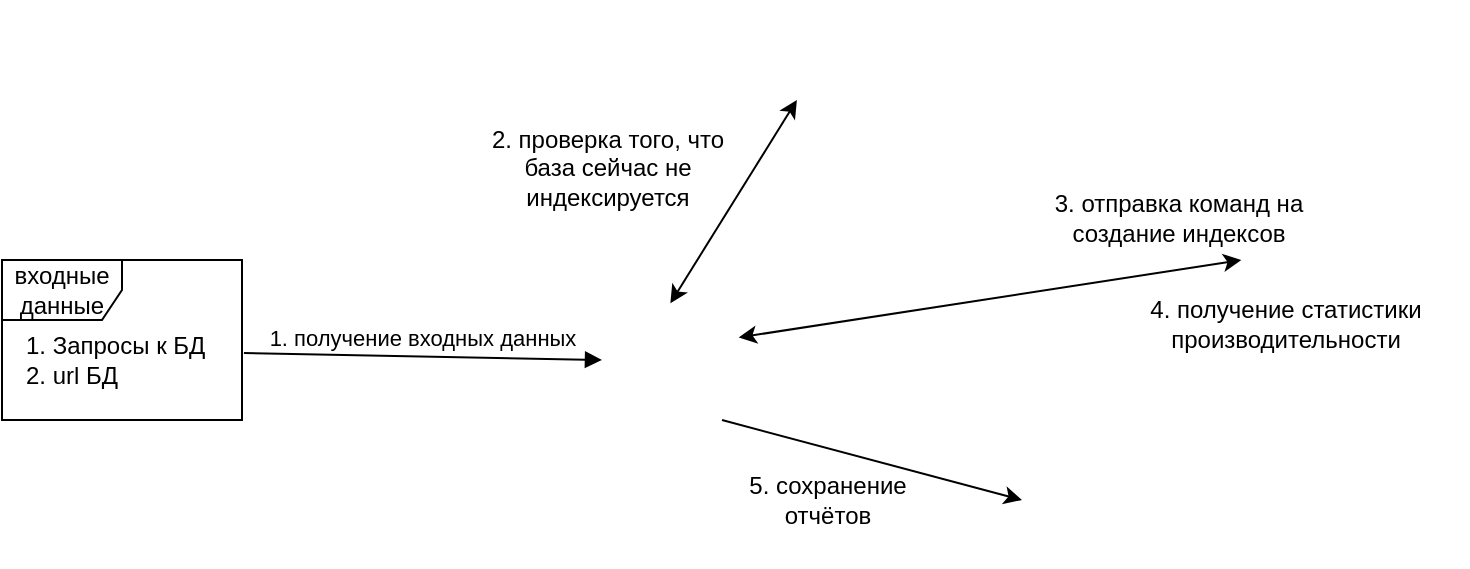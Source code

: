 <mxfile version="15.7.3" type="device"><diagram id="vVjzdK2G9tv-EoBQ5s3_" name="Страница 1"><mxGraphModel dx="946" dy="640" grid="1" gridSize="10" guides="1" tooltips="1" connect="1" arrows="1" fold="1" page="1" pageScale="1" pageWidth="1169" pageHeight="827" math="0" shadow="0"><root><mxCell id="0"/><mxCell id="1" parent="0"/><mxCell id="6" value="входные данные" style="shape=umlFrame;whiteSpace=wrap;html=1;" parent="1" vertex="1"><mxGeometry y="170" width="120" height="80" as="geometry"/></mxCell><mxCell id="7" value="1. Запросы к БД&lt;br&gt;2. url БД" style="text;html=1;strokeColor=none;fillColor=none;align=left;verticalAlign=middle;whiteSpace=wrap;rounded=0;" parent="1" vertex="1"><mxGeometry x="10" y="200" width="100" height="40" as="geometry"/></mxCell><mxCell id="8" value="1. получение входных данных" style="html=1;verticalAlign=bottom;endArrow=block;exitX=1.008;exitY=0.582;exitDx=0;exitDy=0;exitPerimeter=0;entryX=0;entryY=0;entryDx=120;entryDy=130;entryPerimeter=0;" parent="1" source="6" edge="1"><mxGeometry width="80" relative="1" as="geometry"><mxPoint x="420" y="190" as="sourcePoint"/><mxPoint x="300" y="220" as="targetPoint"/></mxGeometry></mxCell><mxCell id="9" value="" style="endArrow=classic;startArrow=classic;html=1;exitX=1;exitY=0.25;exitDx=0;exitDy=0;" parent="1" source="17" edge="1"><mxGeometry width="50" height="50" relative="1" as="geometry"><mxPoint x="410" y="190" as="sourcePoint"/><mxPoint x="619.63" y="170" as="targetPoint"/></mxGeometry></mxCell><mxCell id="12" value="" style="endArrow=classic;html=1;exitX=0;exitY=0;exitDx=170;exitDy=0;exitPerimeter=0;" parent="1" edge="1"><mxGeometry width="50" height="50" relative="1" as="geometry"><mxPoint x="360" y="250" as="sourcePoint"/><mxPoint x="510" y="290" as="targetPoint"/></mxGeometry></mxCell><mxCell id="13" value="3. отправка команд на создание индексов" style="text;html=1;strokeColor=none;fillColor=none;align=center;verticalAlign=middle;whiteSpace=wrap;rounded=0;" parent="1" vertex="1"><mxGeometry x="505.1" y="138.6" width="166.53" height="20" as="geometry"/></mxCell><mxCell id="14" value="4. получение статистики производительности" style="text;html=1;strokeColor=none;fillColor=none;align=center;verticalAlign=middle;whiteSpace=wrap;rounded=0;" parent="1" vertex="1"><mxGeometry x="551.63" y="191.63" width="180" height="20" as="geometry"/></mxCell><mxCell id="16" value="5. сохранение отчётов" style="text;html=1;strokeColor=none;fillColor=none;align=center;verticalAlign=middle;whiteSpace=wrap;rounded=0;" parent="1" vertex="1"><mxGeometry x="363.47" y="280" width="100" height="20" as="geometry"/></mxCell><mxCell id="17" value="" style="shape=image;verticalLabelPosition=bottom;labelBackgroundColor=#ffffff;verticalAlign=top;aspect=fixed;imageAspect=0;image=https://proxys.io/files/blog/Java/javalogo.png;" parent="1" vertex="1"><mxGeometry x="300" y="191.63" width="68.37" height="68.37" as="geometry"/></mxCell><mxCell id="18" value="" style="shape=image;verticalLabelPosition=bottom;labelBackgroundColor=#ffffff;verticalAlign=top;aspect=fixed;imageAspect=0;image=https://seeklogo.com/images/M/microsoft-sql-server-logo-96AF49E2B3-seeklogo.com.png;" parent="1" vertex="1"><mxGeometry x="648.1" y="114.3" width="84.69" height="68.6" as="geometry"/></mxCell><mxCell id="19" value="" style="shape=image;verticalLabelPosition=bottom;labelBackgroundColor=#ffffff;verticalAlign=top;aspect=fixed;imageAspect=0;image=https://commons.bmstu.wiki/images/f/fb/SMB11.png;" parent="1" vertex="1"><mxGeometry x="520" y="280" width="43.47" height="43.47" as="geometry"/></mxCell><mxCell id="21" value="" style="shape=image;verticalLabelPosition=bottom;labelBackgroundColor=#ffffff;verticalAlign=top;aspect=fixed;imageAspect=0;image=https://plugins.jetbrains.com/files/12820/106974/icon/pluginIcon.svg;" parent="1" vertex="1"><mxGeometry x="368.37" y="40" width="58.16" height="50" as="geometry"/></mxCell><mxCell id="3LSsT5lYUfUSa91IifEb-24" value="" style="endArrow=classic;startArrow=classic;html=1;rounded=0;entryX=0.5;entryY=1;entryDx=0;entryDy=0;exitX=0.5;exitY=0;exitDx=0;exitDy=0;" edge="1" parent="1" source="17" target="21"><mxGeometry width="50" height="50" relative="1" as="geometry"><mxPoint x="440" y="280" as="sourcePoint"/><mxPoint x="490" y="230" as="targetPoint"/></mxGeometry></mxCell><mxCell id="3LSsT5lYUfUSa91IifEb-26" value="2. проверка того, что база сейчас не индексируется" style="text;html=1;strokeColor=none;fillColor=none;align=center;verticalAlign=middle;whiteSpace=wrap;rounded=0;" vertex="1" parent="1"><mxGeometry x="238.37" y="108.6" width="130" height="30" as="geometry"/></mxCell></root></mxGraphModel></diagram></mxfile>
